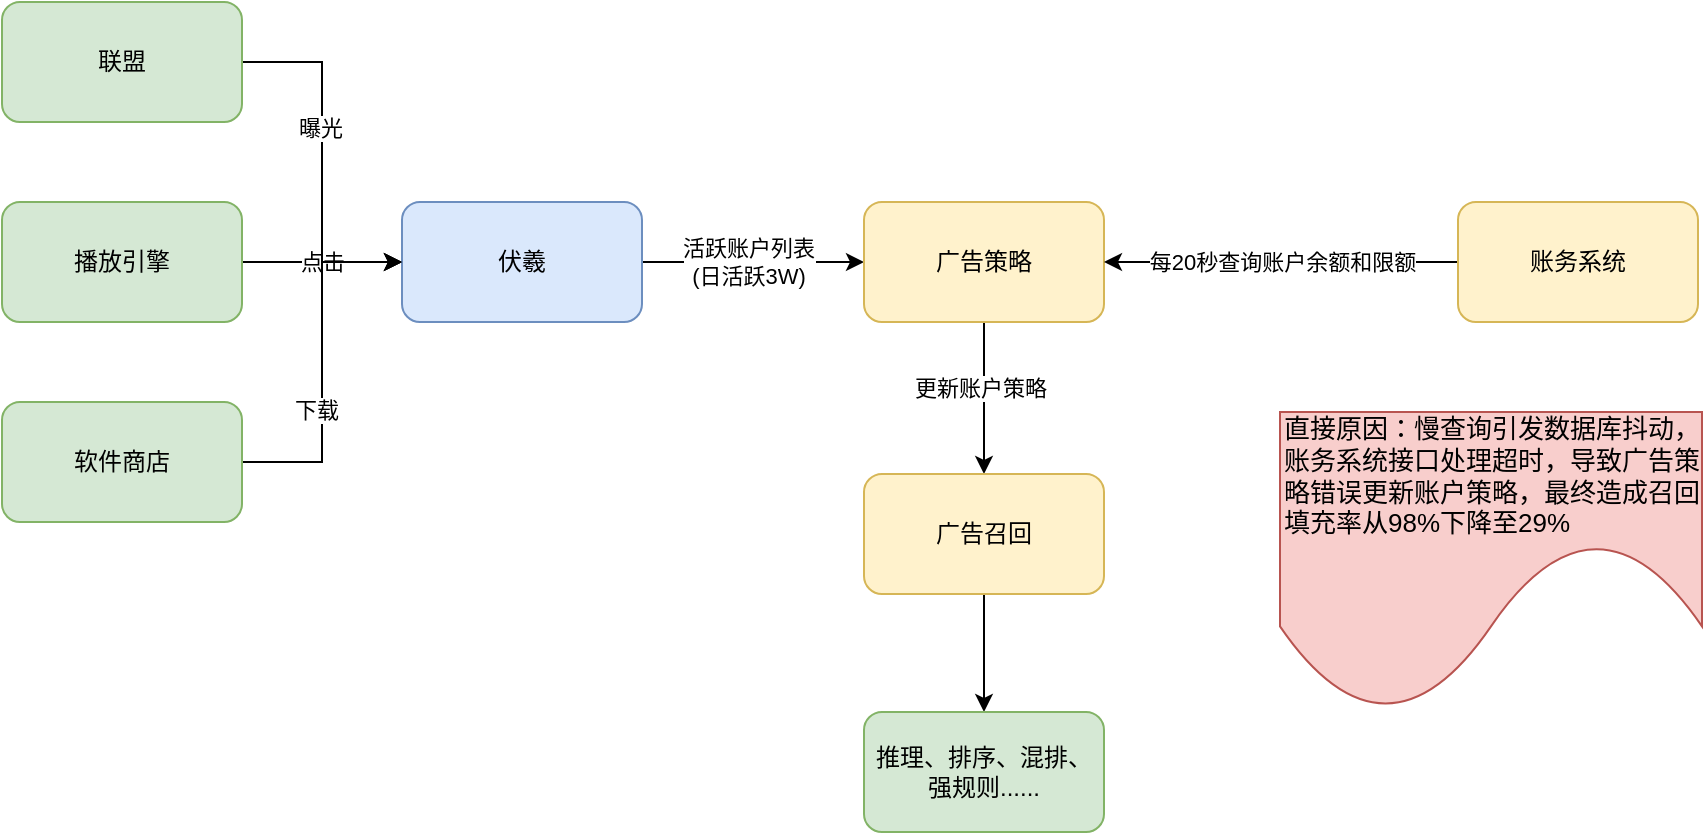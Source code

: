 <mxfile version="26.0.16">
  <diagram name="Page-1" id="74e2e168-ea6b-b213-b513-2b3c1d86103e">
    <mxGraphModel dx="954" dy="509" grid="1" gridSize="10" guides="1" tooltips="1" connect="1" arrows="1" fold="1" page="1" pageScale="1" pageWidth="1100" pageHeight="850" background="none" math="0" shadow="0">
      <root>
        <mxCell id="0" />
        <mxCell id="1" parent="0" />
        <mxCell id="4lDjWUcHd0E4nZpBsMBI-4" value="点击" style="edgeStyle=orthogonalEdgeStyle;rounded=0;orthogonalLoop=1;jettySize=auto;html=1;" parent="1" source="4lDjWUcHd0E4nZpBsMBI-2" target="4lDjWUcHd0E4nZpBsMBI-3" edge="1">
          <mxGeometry relative="1" as="geometry" />
        </mxCell>
        <mxCell id="4lDjWUcHd0E4nZpBsMBI-2" value="播放引擎" style="rounded=1;whiteSpace=wrap;html=1;fillColor=#d5e8d4;strokeColor=#82b366;" parent="1" vertex="1">
          <mxGeometry x="680" y="225" width="120" height="60" as="geometry" />
        </mxCell>
        <mxCell id="4lDjWUcHd0E4nZpBsMBI-6" value="" style="edgeStyle=orthogonalEdgeStyle;rounded=0;orthogonalLoop=1;jettySize=auto;html=1;" parent="1" source="4lDjWUcHd0E4nZpBsMBI-3" target="4lDjWUcHd0E4nZpBsMBI-5" edge="1">
          <mxGeometry relative="1" as="geometry" />
        </mxCell>
        <mxCell id="4lDjWUcHd0E4nZpBsMBI-15" value="活跃账户列表&lt;br&gt;(日活跃3W)" style="edgeLabel;html=1;align=center;verticalAlign=middle;resizable=0;points=[];" parent="4lDjWUcHd0E4nZpBsMBI-6" vertex="1" connectable="0">
          <mxGeometry x="-0.05" relative="1" as="geometry">
            <mxPoint as="offset" />
          </mxGeometry>
        </mxCell>
        <mxCell id="4lDjWUcHd0E4nZpBsMBI-3" value="伏羲" style="rounded=1;whiteSpace=wrap;html=1;fillColor=#dae8fc;strokeColor=#6c8ebf;" parent="1" vertex="1">
          <mxGeometry x="880" y="225" width="120" height="60" as="geometry" />
        </mxCell>
        <mxCell id="4lDjWUcHd0E4nZpBsMBI-14" value="" style="edgeStyle=orthogonalEdgeStyle;rounded=0;orthogonalLoop=1;jettySize=auto;html=1;" parent="1" source="4lDjWUcHd0E4nZpBsMBI-5" target="4lDjWUcHd0E4nZpBsMBI-13" edge="1">
          <mxGeometry relative="1" as="geometry" />
        </mxCell>
        <mxCell id="4lDjWUcHd0E4nZpBsMBI-22" value="更新账户策略" style="edgeLabel;html=1;align=center;verticalAlign=middle;resizable=0;points=[];" parent="4lDjWUcHd0E4nZpBsMBI-14" vertex="1" connectable="0">
          <mxGeometry x="-0.143" y="3" relative="1" as="geometry">
            <mxPoint x="-5" as="offset" />
          </mxGeometry>
        </mxCell>
        <mxCell id="4lDjWUcHd0E4nZpBsMBI-5" value="广告策略" style="whiteSpace=wrap;html=1;rounded=1;fillColor=#fff2cc;strokeColor=#d6b656;" parent="1" vertex="1">
          <mxGeometry x="1111" y="225" width="120" height="60" as="geometry" />
        </mxCell>
        <mxCell id="4lDjWUcHd0E4nZpBsMBI-10" style="edgeStyle=orthogonalEdgeStyle;rounded=0;orthogonalLoop=1;jettySize=auto;html=1;exitX=1;exitY=0.5;exitDx=0;exitDy=0;entryX=0;entryY=0.5;entryDx=0;entryDy=0;" parent="1" source="4lDjWUcHd0E4nZpBsMBI-7" target="4lDjWUcHd0E4nZpBsMBI-3" edge="1">
          <mxGeometry relative="1" as="geometry" />
        </mxCell>
        <mxCell id="4lDjWUcHd0E4nZpBsMBI-18" value="曝光" style="edgeLabel;html=1;align=center;verticalAlign=middle;resizable=0;points=[];" parent="4lDjWUcHd0E4nZpBsMBI-10" vertex="1" connectable="0">
          <mxGeometry x="-0.189" y="-1" relative="1" as="geometry">
            <mxPoint as="offset" />
          </mxGeometry>
        </mxCell>
        <mxCell id="4lDjWUcHd0E4nZpBsMBI-7" value="联盟" style="rounded=1;whiteSpace=wrap;html=1;fillColor=#d5e8d4;strokeColor=#82b366;" parent="1" vertex="1">
          <mxGeometry x="680" y="125" width="120" height="60" as="geometry" />
        </mxCell>
        <mxCell id="4lDjWUcHd0E4nZpBsMBI-9" style="edgeStyle=orthogonalEdgeStyle;rounded=0;orthogonalLoop=1;jettySize=auto;html=1;exitX=1;exitY=0.5;exitDx=0;exitDy=0;entryX=0;entryY=0.5;entryDx=0;entryDy=0;" parent="1" source="4lDjWUcHd0E4nZpBsMBI-8" target="4lDjWUcHd0E4nZpBsMBI-3" edge="1">
          <mxGeometry relative="1" as="geometry" />
        </mxCell>
        <mxCell id="4lDjWUcHd0E4nZpBsMBI-19" value="下载" style="edgeLabel;html=1;align=center;verticalAlign=middle;resizable=0;points=[];" parent="4lDjWUcHd0E4nZpBsMBI-9" vertex="1" connectable="0">
          <mxGeometry x="-0.267" y="3" relative="1" as="geometry">
            <mxPoint as="offset" />
          </mxGeometry>
        </mxCell>
        <mxCell id="4lDjWUcHd0E4nZpBsMBI-8" value="软件商店" style="rounded=1;whiteSpace=wrap;html=1;fillColor=#d5e8d4;strokeColor=#82b366;" parent="1" vertex="1">
          <mxGeometry x="680" y="325" width="120" height="60" as="geometry" />
        </mxCell>
        <mxCell id="4lDjWUcHd0E4nZpBsMBI-16" style="edgeStyle=orthogonalEdgeStyle;rounded=0;orthogonalLoop=1;jettySize=auto;html=1;exitX=0;exitY=0.5;exitDx=0;exitDy=0;entryX=1;entryY=0.5;entryDx=0;entryDy=0;" parent="1" source="4lDjWUcHd0E4nZpBsMBI-11" target="4lDjWUcHd0E4nZpBsMBI-5" edge="1">
          <mxGeometry relative="1" as="geometry" />
        </mxCell>
        <mxCell id="4lDjWUcHd0E4nZpBsMBI-17" value="每20秒查询账户余额和限额" style="edgeLabel;html=1;align=center;verticalAlign=middle;resizable=0;points=[];" parent="4lDjWUcHd0E4nZpBsMBI-16" vertex="1" connectable="0">
          <mxGeometry x="0.2" relative="1" as="geometry">
            <mxPoint x="18" as="offset" />
          </mxGeometry>
        </mxCell>
        <mxCell id="4lDjWUcHd0E4nZpBsMBI-11" value="账务系统" style="rounded=1;whiteSpace=wrap;html=1;fillColor=#fff2cc;strokeColor=#d6b656;" parent="1" vertex="1">
          <mxGeometry x="1408" y="225" width="120" height="60" as="geometry" />
        </mxCell>
        <mxCell id="4lDjWUcHd0E4nZpBsMBI-21" value="" style="edgeStyle=orthogonalEdgeStyle;rounded=0;orthogonalLoop=1;jettySize=auto;html=1;" parent="1" source="4lDjWUcHd0E4nZpBsMBI-13" target="4lDjWUcHd0E4nZpBsMBI-20" edge="1">
          <mxGeometry relative="1" as="geometry" />
        </mxCell>
        <mxCell id="4lDjWUcHd0E4nZpBsMBI-13" value="广告召回" style="whiteSpace=wrap;html=1;rounded=1;fillColor=#fff2cc;strokeColor=#d6b656;" parent="1" vertex="1">
          <mxGeometry x="1111" y="361" width="120" height="60" as="geometry" />
        </mxCell>
        <mxCell id="4lDjWUcHd0E4nZpBsMBI-20" value="推理、排序、混排、强规则......" style="whiteSpace=wrap;html=1;rounded=1;fillColor=#d5e8d4;strokeColor=#82b366;" parent="1" vertex="1">
          <mxGeometry x="1111" y="480" width="120" height="60" as="geometry" />
        </mxCell>
        <mxCell id="4lDjWUcHd0E4nZpBsMBI-23" value="&lt;font style=&quot;font-size: 13px;&quot;&gt;直接原因：慢查询引发数据库抖动，账务系统接口处理超时，导致广告策略错误更新账户策略，最终造成召回填充率从98%下降至29%&lt;/font&gt;" style="shape=document;whiteSpace=wrap;html=1;boundedLbl=1;size=0.571;fillColor=#f8cecc;strokeColor=#b85450;align=left;" parent="1" vertex="1">
          <mxGeometry x="1319" y="330" width="211" height="150" as="geometry" />
        </mxCell>
      </root>
    </mxGraphModel>
  </diagram>
</mxfile>
